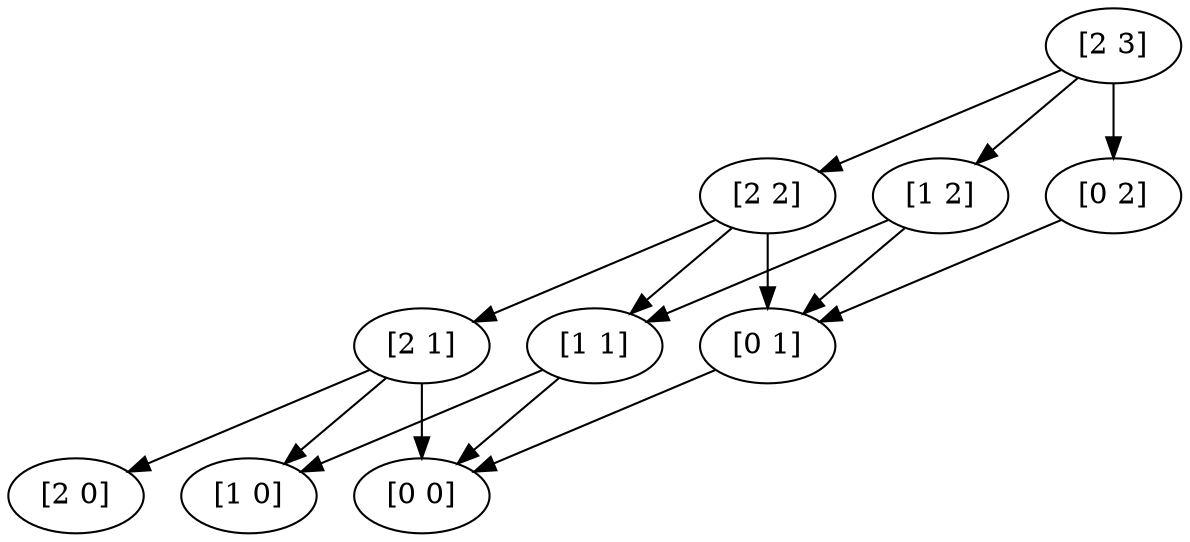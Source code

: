 digraph  {
	node [label="\N"];
	0	 [capacity="[2]",
		label="[2 0]",
		time=0,
		value=0];
	1	 [capacity="[2]",
		label="[2 1]",
		time=1,
		value=60.0];
	1 -> 0 [key=0,
	goal="[2 0]",
	not_best_politic=True,
	revenue=0,
	time=1,
	weight=0,
	weight_goal=0];
4 [capacity="[1]",
	label="[1 0]",
	time=0,
	value=0];
1 -> 4 [key=1,
goal="[1 0]",
not_best_politic=True,
revenue=100,
time=1,
weight=100,
weight_goal=0];
8 [capacity="[0]",
label="[0 0]",
time=0,
value=0];
1 -> 8 [key=2,
goal="[0 0]",
not_best_politic=False,
revenue=500,
time=1,
weight=500,
weight_goal=0];
2 [capacity="[2]",
label="[2 2]",
time=2,
value=109.0];
2 -> 1 [key=0,
goal="[2 1]",
not_best_politic=True,
revenue=0,
time=2,
weight=0,
weight_goal=60.0];
5 [capacity="[1]",
label="[1 1]",
time=1,
value=10.0];
2 -> 5 [key=1,
goal="[1 1]",
not_best_politic=True,
revenue=100,
time=2,
weight=50.0,
weight_goal=10.0];
9 [capacity="[0]",
label="[0 1]",
time=1,
value=0.0];
2 -> 9 [key=2,
goal="[0 1]",
not_best_politic=False,
revenue=500,
time=2,
weight=440.0,
weight_goal=0.0];
3 [capacity="[2]",
label="[2 3]",
time=3,
value=149.09];
3 -> 2 [key=0,
goal="[2 2]",
not_best_politic=True,
revenue=0,
time=3,
weight=0,
weight_goal=109.0];
6 [capacity="[1]",
label="[1 2]",
time=2,
value=19.0];
3 -> 6 [key=1,
goal="[1 2]",
not_best_politic=True,
revenue=100,
time=3,
weight=10.0,
weight_goal=19.0];
10 [capacity="[0]",
label="[0 2]",
time=2,
value=0.0];
3 -> 10 [key=2,
goal="[0 2]",
not_best_politic=False,
revenue=500,
time=3,
weight=391.0,
weight_goal=0.0];
5 -> 4 [key=0,
goal="[1 0]",
not_best_politic=True,
revenue=0,
time=1,
weight=0,
weight_goal=0];
5 -> 8 [key=1,
goal="[0 0]",
not_best_politic=False,
revenue=100,
time=1,
weight=100,
weight_goal=0];
6 -> 5 [key=0,
goal="[1 1]",
not_best_politic=False,
revenue=0,
time=2,
weight=0,
weight_goal=10.0];
6 -> 9 [key=1,
goal="[0 1]",
not_best_politic=True,
revenue=100,
time=2,
weight=90.0,
weight_goal=0.0];
9 -> 8 [key=0,
goal="[0 0]",
not_best_politic=False,
revenue=0,
time=1,
weight=0,
weight_goal=0];
10 -> 9 [key=0,
goal="[0 1]",
not_best_politic=False,
revenue=0,
time=2,
weight=0,
weight_goal=0.0];
}
